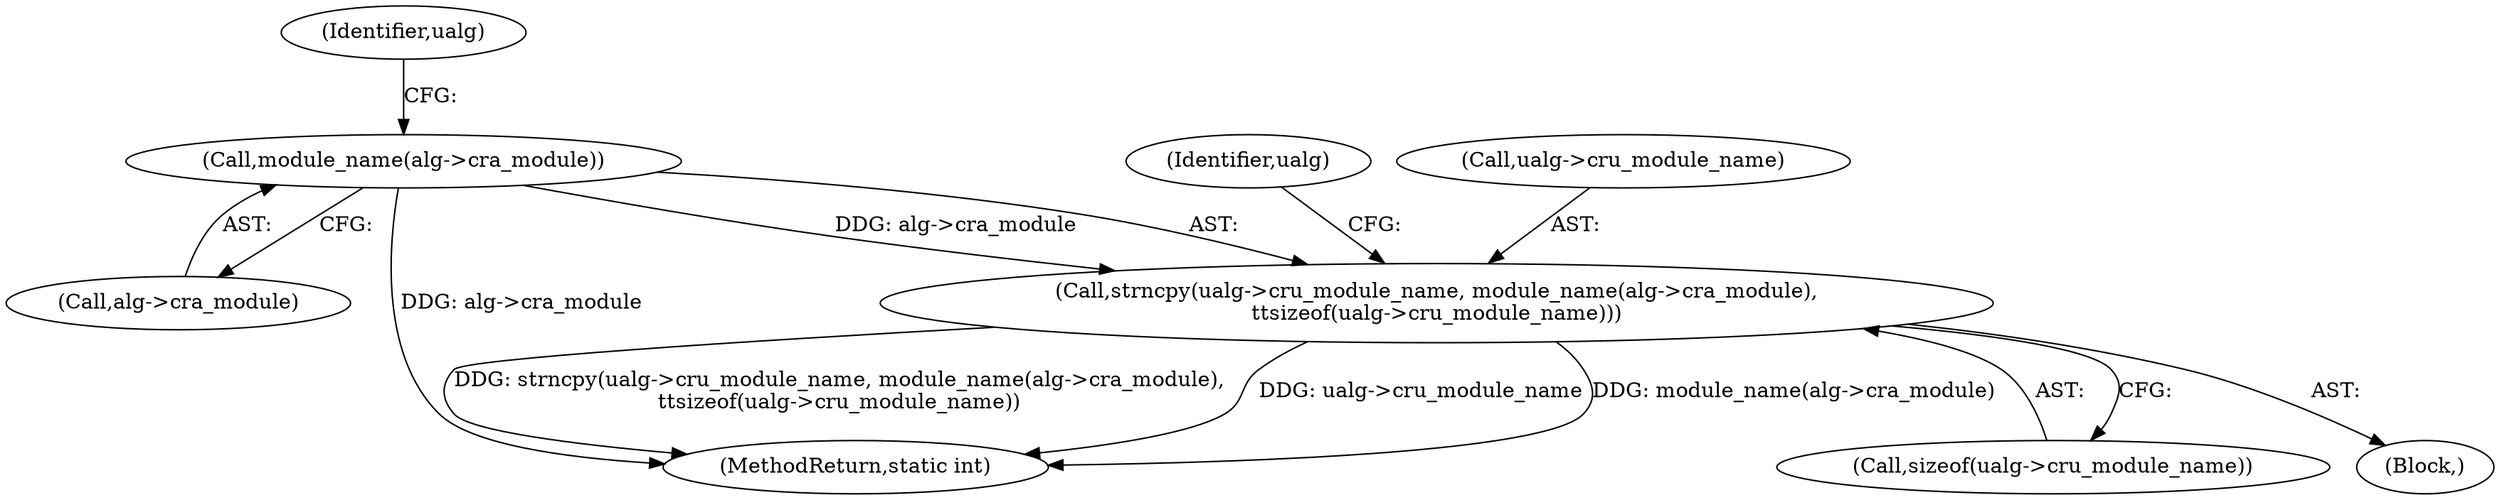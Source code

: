 digraph "0_linux_9a5467bf7b6e9e02ec9c3da4e23747c05faeaac6_7@pointer" {
"1000131" [label="(Call,module_name(alg->cra_module))"];
"1000127" [label="(Call,strncpy(ualg->cru_module_name, module_name(alg->cra_module),\n\t\tsizeof(ualg->cru_module_name)))"];
"1000104" [label="(Block,)"];
"1000131" [label="(Call,module_name(alg->cra_module))"];
"1000132" [label="(Call,alg->cra_module)"];
"1000141" [label="(Identifier,ualg)"];
"1000127" [label="(Call,strncpy(ualg->cru_module_name, module_name(alg->cra_module),\n\t\tsizeof(ualg->cru_module_name)))"];
"1000128" [label="(Call,ualg->cru_module_name)"];
"1000247" [label="(MethodReturn,static int)"];
"1000135" [label="(Call,sizeof(ualg->cru_module_name))"];
"1000137" [label="(Identifier,ualg)"];
"1000131" -> "1000127"  [label="AST: "];
"1000131" -> "1000132"  [label="CFG: "];
"1000132" -> "1000131"  [label="AST: "];
"1000137" -> "1000131"  [label="CFG: "];
"1000131" -> "1000247"  [label="DDG: alg->cra_module"];
"1000131" -> "1000127"  [label="DDG: alg->cra_module"];
"1000127" -> "1000104"  [label="AST: "];
"1000127" -> "1000135"  [label="CFG: "];
"1000128" -> "1000127"  [label="AST: "];
"1000135" -> "1000127"  [label="AST: "];
"1000141" -> "1000127"  [label="CFG: "];
"1000127" -> "1000247"  [label="DDG: strncpy(ualg->cru_module_name, module_name(alg->cra_module),\n\t\tsizeof(ualg->cru_module_name))"];
"1000127" -> "1000247"  [label="DDG: ualg->cru_module_name"];
"1000127" -> "1000247"  [label="DDG: module_name(alg->cra_module)"];
}
